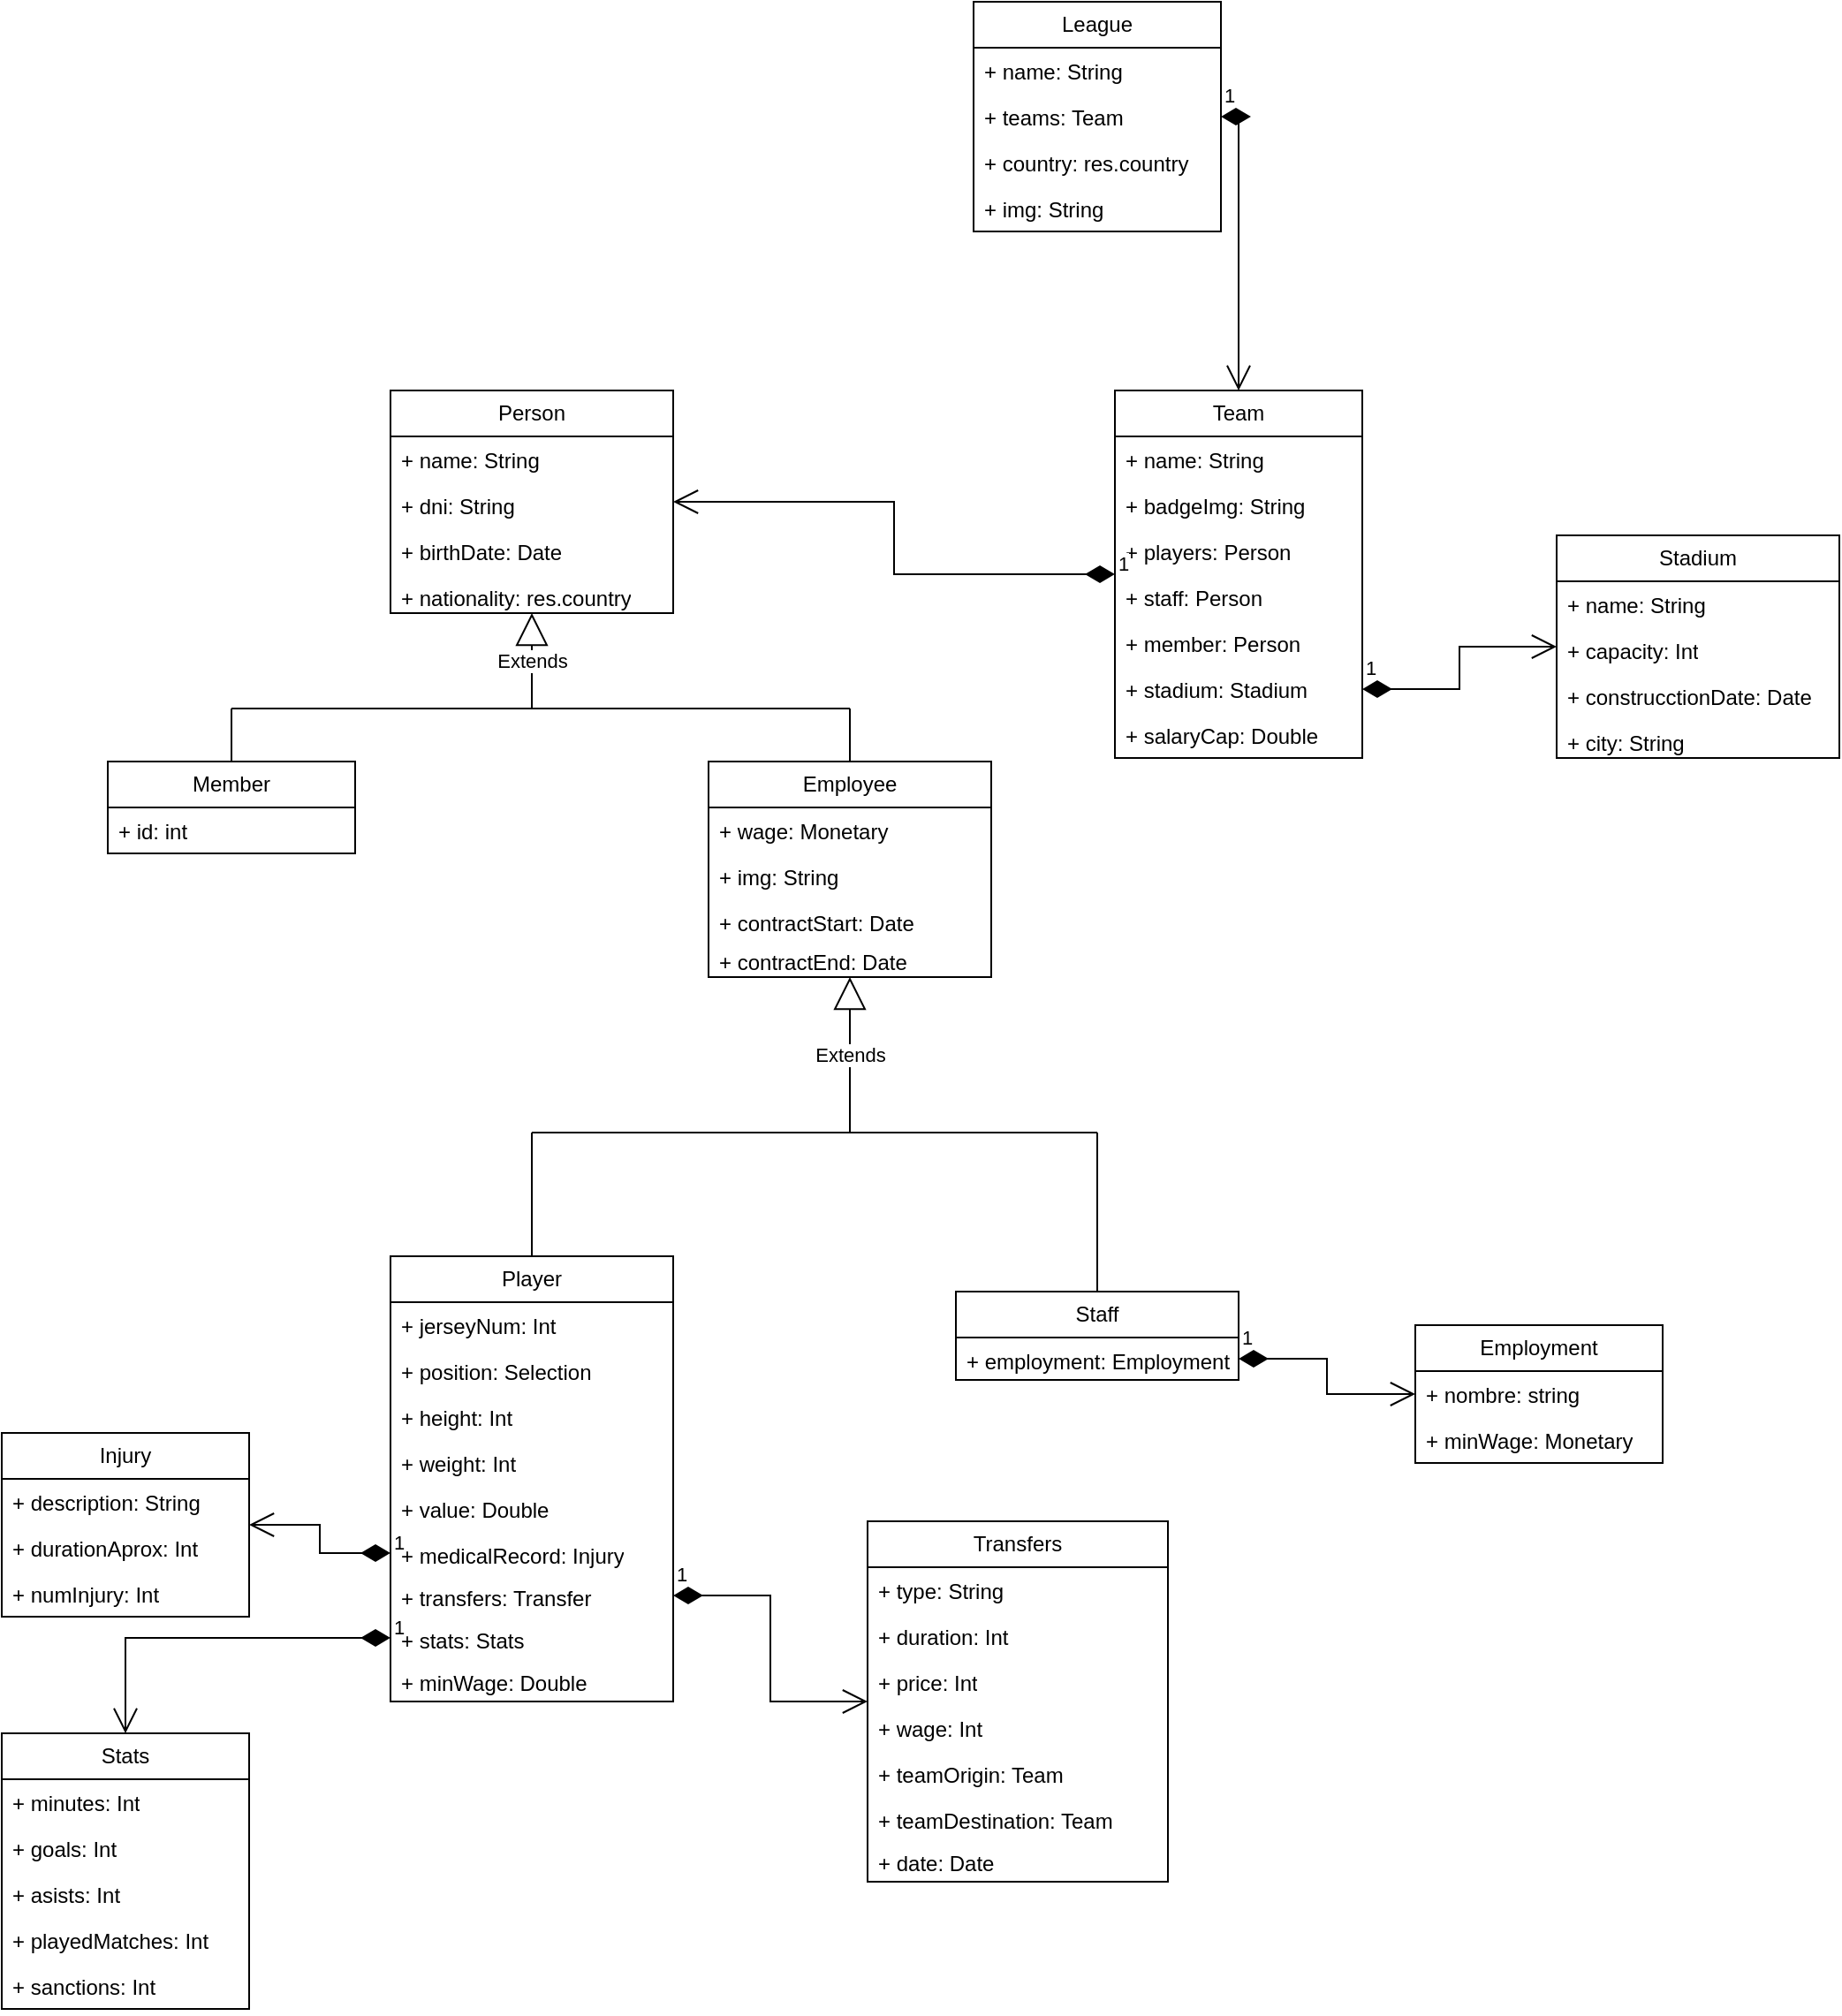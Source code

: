 <mxfile version="26.0.11">
  <diagram name="Página-1" id="ELgkHAugkpc4_x-nGh4w">
    <mxGraphModel dx="2314" dy="1132" grid="1" gridSize="10" guides="1" tooltips="1" connect="1" arrows="1" fold="1" page="1" pageScale="1" pageWidth="827" pageHeight="1169" math="0" shadow="0">
      <root>
        <mxCell id="0" />
        <mxCell id="1" parent="0" />
        <mxCell id="boJKv7_bDXSt-H2jWi81-2" value="Person" style="swimlane;fontStyle=0;childLayout=stackLayout;horizontal=1;startSize=26;fillColor=none;horizontalStack=0;resizeParent=1;resizeParentMax=0;resizeLast=0;collapsible=1;marginBottom=0;whiteSpace=wrap;html=1;" parent="1" vertex="1">
          <mxGeometry x="270" y="500" width="160" height="126" as="geometry" />
        </mxCell>
        <mxCell id="boJKv7_bDXSt-H2jWi81-3" value="+ name: String" style="text;strokeColor=none;fillColor=none;align=left;verticalAlign=top;spacingLeft=4;spacingRight=4;overflow=hidden;rotatable=0;points=[[0,0.5],[1,0.5]];portConstraint=eastwest;whiteSpace=wrap;html=1;" parent="boJKv7_bDXSt-H2jWi81-2" vertex="1">
          <mxGeometry y="26" width="160" height="26" as="geometry" />
        </mxCell>
        <mxCell id="boJKv7_bDXSt-H2jWi81-4" value="+ dni: String" style="text;strokeColor=none;fillColor=none;align=left;verticalAlign=top;spacingLeft=4;spacingRight=4;overflow=hidden;rotatable=0;points=[[0,0.5],[1,0.5]];portConstraint=eastwest;whiteSpace=wrap;html=1;" parent="boJKv7_bDXSt-H2jWi81-2" vertex="1">
          <mxGeometry y="52" width="160" height="26" as="geometry" />
        </mxCell>
        <mxCell id="boJKv7_bDXSt-H2jWi81-5" value="+ birthDate: Date" style="text;strokeColor=none;fillColor=none;align=left;verticalAlign=top;spacingLeft=4;spacingRight=4;overflow=hidden;rotatable=0;points=[[0,0.5],[1,0.5]];portConstraint=eastwest;whiteSpace=wrap;html=1;" parent="boJKv7_bDXSt-H2jWi81-2" vertex="1">
          <mxGeometry y="78" width="160" height="26" as="geometry" />
        </mxCell>
        <mxCell id="boJKv7_bDXSt-H2jWi81-6" value="+ nationality: res.country" style="text;strokeColor=none;fillColor=none;align=left;verticalAlign=top;spacingLeft=4;spacingRight=4;overflow=hidden;rotatable=0;points=[[0,0.5],[1,0.5]];portConstraint=eastwest;whiteSpace=wrap;html=1;" parent="boJKv7_bDXSt-H2jWi81-2" vertex="1">
          <mxGeometry y="104" width="160" height="22" as="geometry" />
        </mxCell>
        <mxCell id="boJKv7_bDXSt-H2jWi81-7" value="Extends" style="endArrow=block;endSize=16;endFill=0;html=1;rounded=0;" parent="1" target="boJKv7_bDXSt-H2jWi81-2" edge="1">
          <mxGeometry width="160" relative="1" as="geometry">
            <mxPoint x="350" y="680" as="sourcePoint" />
            <mxPoint x="290" y="640" as="targetPoint" />
          </mxGeometry>
        </mxCell>
        <mxCell id="boJKv7_bDXSt-H2jWi81-8" value="Employee" style="swimlane;fontStyle=0;childLayout=stackLayout;horizontal=1;startSize=26;fillColor=none;horizontalStack=0;resizeParent=1;resizeParentMax=0;resizeLast=0;collapsible=1;marginBottom=0;whiteSpace=wrap;html=1;" parent="1" vertex="1">
          <mxGeometry x="450" y="710" width="160" height="122" as="geometry" />
        </mxCell>
        <mxCell id="boJKv7_bDXSt-H2jWi81-9" value="+ wage: Monetary" style="text;strokeColor=none;fillColor=none;align=left;verticalAlign=top;spacingLeft=4;spacingRight=4;overflow=hidden;rotatable=0;points=[[0,0.5],[1,0.5]];portConstraint=eastwest;whiteSpace=wrap;html=1;" parent="boJKv7_bDXSt-H2jWi81-8" vertex="1">
          <mxGeometry y="26" width="160" height="26" as="geometry" />
        </mxCell>
        <mxCell id="boJKv7_bDXSt-H2jWi81-10" value="+ img: String" style="text;strokeColor=none;fillColor=none;align=left;verticalAlign=top;spacingLeft=4;spacingRight=4;overflow=hidden;rotatable=0;points=[[0,0.5],[1,0.5]];portConstraint=eastwest;whiteSpace=wrap;html=1;" parent="boJKv7_bDXSt-H2jWi81-8" vertex="1">
          <mxGeometry y="52" width="160" height="26" as="geometry" />
        </mxCell>
        <mxCell id="boJKv7_bDXSt-H2jWi81-11" value="+ contractStart: Date" style="text;strokeColor=none;fillColor=none;align=left;verticalAlign=top;spacingLeft=4;spacingRight=4;overflow=hidden;rotatable=0;points=[[0,0.5],[1,0.5]];portConstraint=eastwest;whiteSpace=wrap;html=1;" parent="boJKv7_bDXSt-H2jWi81-8" vertex="1">
          <mxGeometry y="78" width="160" height="22" as="geometry" />
        </mxCell>
        <mxCell id="boJKv7_bDXSt-H2jWi81-12" value="+ contractEnd: Date" style="text;strokeColor=none;fillColor=none;align=left;verticalAlign=top;spacingLeft=4;spacingRight=4;overflow=hidden;rotatable=0;points=[[0,0.5],[1,0.5]];portConstraint=eastwest;whiteSpace=wrap;html=1;" parent="boJKv7_bDXSt-H2jWi81-8" vertex="1">
          <mxGeometry y="100" width="160" height="22" as="geometry" />
        </mxCell>
        <mxCell id="boJKv7_bDXSt-H2jWi81-13" value="Member" style="swimlane;fontStyle=0;childLayout=stackLayout;horizontal=1;startSize=26;fillColor=none;horizontalStack=0;resizeParent=1;resizeParentMax=0;resizeLast=0;collapsible=1;marginBottom=0;whiteSpace=wrap;html=1;" parent="1" vertex="1">
          <mxGeometry x="110" y="710" width="140" height="52" as="geometry" />
        </mxCell>
        <mxCell id="boJKv7_bDXSt-H2jWi81-14" value="+ id: int" style="text;strokeColor=none;fillColor=none;align=left;verticalAlign=top;spacingLeft=4;spacingRight=4;overflow=hidden;rotatable=0;points=[[0,0.5],[1,0.5]];portConstraint=eastwest;whiteSpace=wrap;html=1;" parent="boJKv7_bDXSt-H2jWi81-13" vertex="1">
          <mxGeometry y="26" width="140" height="26" as="geometry" />
        </mxCell>
        <mxCell id="boJKv7_bDXSt-H2jWi81-15" value="" style="endArrow=none;html=1;rounded=0;" parent="1" edge="1">
          <mxGeometry width="50" height="50" relative="1" as="geometry">
            <mxPoint x="180" y="680" as="sourcePoint" />
            <mxPoint x="530" y="680" as="targetPoint" />
          </mxGeometry>
        </mxCell>
        <mxCell id="boJKv7_bDXSt-H2jWi81-16" value="" style="endArrow=none;html=1;rounded=0;entryX=0.5;entryY=0;entryDx=0;entryDy=0;" parent="1" target="boJKv7_bDXSt-H2jWi81-8" edge="1">
          <mxGeometry width="50" height="50" relative="1" as="geometry">
            <mxPoint x="530" y="680" as="sourcePoint" />
            <mxPoint x="390" y="930" as="targetPoint" />
          </mxGeometry>
        </mxCell>
        <mxCell id="boJKv7_bDXSt-H2jWi81-17" value="" style="endArrow=none;html=1;rounded=0;exitX=0.5;exitY=0;exitDx=0;exitDy=0;" parent="1" source="boJKv7_bDXSt-H2jWi81-13" edge="1">
          <mxGeometry width="50" height="50" relative="1" as="geometry">
            <mxPoint x="340" y="980" as="sourcePoint" />
            <mxPoint x="180" y="680" as="targetPoint" />
          </mxGeometry>
        </mxCell>
        <mxCell id="boJKv7_bDXSt-H2jWi81-18" value="Employment" style="swimlane;fontStyle=0;childLayout=stackLayout;horizontal=1;startSize=26;fillColor=none;horizontalStack=0;resizeParent=1;resizeParentMax=0;resizeLast=0;collapsible=1;marginBottom=0;whiteSpace=wrap;html=1;" parent="1" vertex="1">
          <mxGeometry x="850" y="1029" width="140" height="78" as="geometry" />
        </mxCell>
        <mxCell id="boJKv7_bDXSt-H2jWi81-19" value="+ nombre: string" style="text;strokeColor=none;fillColor=none;align=left;verticalAlign=top;spacingLeft=4;spacingRight=4;overflow=hidden;rotatable=0;points=[[0,0.5],[1,0.5]];portConstraint=eastwest;whiteSpace=wrap;html=1;" parent="boJKv7_bDXSt-H2jWi81-18" vertex="1">
          <mxGeometry y="26" width="140" height="26" as="geometry" />
        </mxCell>
        <mxCell id="boJKv7_bDXSt-H2jWi81-20" value="+ minWage: Monetary" style="text;strokeColor=none;fillColor=none;align=left;verticalAlign=top;spacingLeft=4;spacingRight=4;overflow=hidden;rotatable=0;points=[[0,0.5],[1,0.5]];portConstraint=eastwest;whiteSpace=wrap;html=1;" parent="boJKv7_bDXSt-H2jWi81-18" vertex="1">
          <mxGeometry y="52" width="140" height="26" as="geometry" />
        </mxCell>
        <mxCell id="boJKv7_bDXSt-H2jWi81-21" value="Extends" style="endArrow=block;endSize=16;endFill=0;html=1;rounded=0;" parent="1" target="boJKv7_bDXSt-H2jWi81-8" edge="1">
          <mxGeometry width="160" relative="1" as="geometry">
            <mxPoint x="530" y="920" as="sourcePoint" />
            <mxPoint x="360" y="660" as="targetPoint" />
          </mxGeometry>
        </mxCell>
        <mxCell id="boJKv7_bDXSt-H2jWi81-22" value="Player" style="swimlane;fontStyle=0;childLayout=stackLayout;horizontal=1;startSize=26;fillColor=none;horizontalStack=0;resizeParent=1;resizeParentMax=0;resizeLast=0;collapsible=1;marginBottom=0;whiteSpace=wrap;html=1;" parent="1" vertex="1">
          <mxGeometry x="270" y="990" width="160" height="252" as="geometry" />
        </mxCell>
        <mxCell id="boJKv7_bDXSt-H2jWi81-23" value="+ jerseyNum: Int" style="text;strokeColor=none;fillColor=none;align=left;verticalAlign=top;spacingLeft=4;spacingRight=4;overflow=hidden;rotatable=0;points=[[0,0.5],[1,0.5]];portConstraint=eastwest;whiteSpace=wrap;html=1;" parent="boJKv7_bDXSt-H2jWi81-22" vertex="1">
          <mxGeometry y="26" width="160" height="26" as="geometry" />
        </mxCell>
        <mxCell id="boJKv7_bDXSt-H2jWi81-24" value="+ position: Selection" style="text;strokeColor=none;fillColor=none;align=left;verticalAlign=top;spacingLeft=4;spacingRight=4;overflow=hidden;rotatable=0;points=[[0,0.5],[1,0.5]];portConstraint=eastwest;whiteSpace=wrap;html=1;" parent="boJKv7_bDXSt-H2jWi81-22" vertex="1">
          <mxGeometry y="52" width="160" height="26" as="geometry" />
        </mxCell>
        <mxCell id="boJKv7_bDXSt-H2jWi81-25" value="+ height: Int" style="text;strokeColor=none;fillColor=none;align=left;verticalAlign=top;spacingLeft=4;spacingRight=4;overflow=hidden;rotatable=0;points=[[0,0.5],[1,0.5]];portConstraint=eastwest;whiteSpace=wrap;html=1;" parent="boJKv7_bDXSt-H2jWi81-22" vertex="1">
          <mxGeometry y="78" width="160" height="26" as="geometry" />
        </mxCell>
        <mxCell id="boJKv7_bDXSt-H2jWi81-26" value="+ weight: Int" style="text;strokeColor=none;fillColor=none;align=left;verticalAlign=top;spacingLeft=4;spacingRight=4;overflow=hidden;rotatable=0;points=[[0,0.5],[1,0.5]];portConstraint=eastwest;whiteSpace=wrap;html=1;" parent="boJKv7_bDXSt-H2jWi81-22" vertex="1">
          <mxGeometry y="104" width="160" height="26" as="geometry" />
        </mxCell>
        <mxCell id="boJKv7_bDXSt-H2jWi81-27" value="+ value: Double" style="text;strokeColor=none;fillColor=none;align=left;verticalAlign=top;spacingLeft=4;spacingRight=4;overflow=hidden;rotatable=0;points=[[0,0.5],[1,0.5]];portConstraint=eastwest;whiteSpace=wrap;html=1;" parent="boJKv7_bDXSt-H2jWi81-22" vertex="1">
          <mxGeometry y="130" width="160" height="26" as="geometry" />
        </mxCell>
        <mxCell id="boJKv7_bDXSt-H2jWi81-28" value="+ medicalRecord: Injury" style="text;strokeColor=none;fillColor=none;align=left;verticalAlign=top;spacingLeft=4;spacingRight=4;overflow=hidden;rotatable=0;points=[[0,0.5],[1,0.5]];portConstraint=eastwest;whiteSpace=wrap;html=1;" parent="boJKv7_bDXSt-H2jWi81-22" vertex="1">
          <mxGeometry y="156" width="160" height="24" as="geometry" />
        </mxCell>
        <mxCell id="boJKv7_bDXSt-H2jWi81-29" value="+ transfers: Transfer" style="text;strokeColor=none;fillColor=none;align=left;verticalAlign=top;spacingLeft=4;spacingRight=4;overflow=hidden;rotatable=0;points=[[0,0.5],[1,0.5]];portConstraint=eastwest;whiteSpace=wrap;html=1;" parent="boJKv7_bDXSt-H2jWi81-22" vertex="1">
          <mxGeometry y="180" width="160" height="24" as="geometry" />
        </mxCell>
        <mxCell id="boJKv7_bDXSt-H2jWi81-30" value="+ stats: Stats" style="text;strokeColor=none;fillColor=none;align=left;verticalAlign=top;spacingLeft=4;spacingRight=4;overflow=hidden;rotatable=0;points=[[0,0.5],[1,0.5]];portConstraint=eastwest;whiteSpace=wrap;html=1;" parent="boJKv7_bDXSt-H2jWi81-22" vertex="1">
          <mxGeometry y="204" width="160" height="24" as="geometry" />
        </mxCell>
        <mxCell id="boJKv7_bDXSt-H2jWi81-31" value="+ minWage: Double" style="text;strokeColor=none;fillColor=none;align=left;verticalAlign=top;spacingLeft=4;spacingRight=4;overflow=hidden;rotatable=0;points=[[0,0.5],[1,0.5]];portConstraint=eastwest;whiteSpace=wrap;html=1;" parent="boJKv7_bDXSt-H2jWi81-22" vertex="1">
          <mxGeometry y="228" width="160" height="24" as="geometry" />
        </mxCell>
        <mxCell id="boJKv7_bDXSt-H2jWi81-32" value="Staff" style="swimlane;fontStyle=0;childLayout=stackLayout;horizontal=1;startSize=26;fillColor=none;horizontalStack=0;resizeParent=1;resizeParentMax=0;resizeLast=0;collapsible=1;marginBottom=0;whiteSpace=wrap;html=1;" parent="1" vertex="1">
          <mxGeometry x="590" y="1010" width="160" height="50" as="geometry" />
        </mxCell>
        <mxCell id="boJKv7_bDXSt-H2jWi81-33" value="+ employment: Employment" style="text;strokeColor=none;fillColor=none;align=left;verticalAlign=top;spacingLeft=4;spacingRight=4;overflow=hidden;rotatable=0;points=[[0,0.5],[1,0.5]];portConstraint=eastwest;whiteSpace=wrap;html=1;" parent="boJKv7_bDXSt-H2jWi81-32" vertex="1">
          <mxGeometry y="26" width="160" height="24" as="geometry" />
        </mxCell>
        <mxCell id="boJKv7_bDXSt-H2jWi81-36" value="" style="endArrow=none;html=1;rounded=0;exitX=0.5;exitY=0;exitDx=0;exitDy=0;" parent="1" source="boJKv7_bDXSt-H2jWi81-22" edge="1">
          <mxGeometry width="50" height="50" relative="1" as="geometry">
            <mxPoint x="260" y="1140" as="sourcePoint" />
            <mxPoint x="350" y="920" as="targetPoint" />
          </mxGeometry>
        </mxCell>
        <mxCell id="boJKv7_bDXSt-H2jWi81-37" value="" style="endArrow=none;html=1;rounded=0;exitX=0.5;exitY=0;exitDx=0;exitDy=0;" parent="1" source="boJKv7_bDXSt-H2jWi81-32" edge="1">
          <mxGeometry width="50" height="50" relative="1" as="geometry">
            <mxPoint x="310" y="1110" as="sourcePoint" />
            <mxPoint x="670" y="920" as="targetPoint" />
          </mxGeometry>
        </mxCell>
        <mxCell id="boJKv7_bDXSt-H2jWi81-38" value="" style="endArrow=none;html=1;rounded=0;" parent="1" edge="1">
          <mxGeometry width="50" height="50" relative="1" as="geometry">
            <mxPoint x="350" y="920" as="sourcePoint" />
            <mxPoint x="670" y="920" as="targetPoint" />
          </mxGeometry>
        </mxCell>
        <mxCell id="boJKv7_bDXSt-H2jWi81-42" value="Injury" style="swimlane;fontStyle=0;childLayout=stackLayout;horizontal=1;startSize=26;fillColor=none;horizontalStack=0;resizeParent=1;resizeParentMax=0;resizeLast=0;collapsible=1;marginBottom=0;whiteSpace=wrap;html=1;" parent="1" vertex="1">
          <mxGeometry x="50" y="1090" width="140" height="104" as="geometry" />
        </mxCell>
        <mxCell id="boJKv7_bDXSt-H2jWi81-43" value="+ description: String" style="text;strokeColor=none;fillColor=none;align=left;verticalAlign=top;spacingLeft=4;spacingRight=4;overflow=hidden;rotatable=0;points=[[0,0.5],[1,0.5]];portConstraint=eastwest;whiteSpace=wrap;html=1;" parent="boJKv7_bDXSt-H2jWi81-42" vertex="1">
          <mxGeometry y="26" width="140" height="26" as="geometry" />
        </mxCell>
        <mxCell id="boJKv7_bDXSt-H2jWi81-44" value="+ durationAprox: Int" style="text;strokeColor=none;fillColor=none;align=left;verticalAlign=top;spacingLeft=4;spacingRight=4;overflow=hidden;rotatable=0;points=[[0,0.5],[1,0.5]];portConstraint=eastwest;whiteSpace=wrap;html=1;" parent="boJKv7_bDXSt-H2jWi81-42" vertex="1">
          <mxGeometry y="52" width="140" height="26" as="geometry" />
        </mxCell>
        <mxCell id="boJKv7_bDXSt-H2jWi81-45" value="+ numInjury: Int" style="text;strokeColor=none;fillColor=none;align=left;verticalAlign=top;spacingLeft=4;spacingRight=4;overflow=hidden;rotatable=0;points=[[0,0.5],[1,0.5]];portConstraint=eastwest;whiteSpace=wrap;html=1;" parent="boJKv7_bDXSt-H2jWi81-42" vertex="1">
          <mxGeometry y="78" width="140" height="26" as="geometry" />
        </mxCell>
        <mxCell id="boJKv7_bDXSt-H2jWi81-46" value="1" style="endArrow=open;html=1;endSize=12;startArrow=diamondThin;startSize=14;startFill=1;edgeStyle=orthogonalEdgeStyle;align=left;verticalAlign=bottom;rounded=0;" parent="1" source="boJKv7_bDXSt-H2jWi81-28" target="boJKv7_bDXSt-H2jWi81-42" edge="1">
          <mxGeometry x="-1" y="3" relative="1" as="geometry">
            <mxPoint x="290" y="1099.26" as="sourcePoint" />
            <mxPoint x="200" y="1086.26" as="targetPoint" />
          </mxGeometry>
        </mxCell>
        <mxCell id="boJKv7_bDXSt-H2jWi81-47" value="Stats" style="swimlane;fontStyle=0;childLayout=stackLayout;horizontal=1;startSize=26;fillColor=none;horizontalStack=0;resizeParent=1;resizeParentMax=0;resizeLast=0;collapsible=1;marginBottom=0;whiteSpace=wrap;html=1;" parent="1" vertex="1">
          <mxGeometry x="50" y="1260" width="140" height="156" as="geometry" />
        </mxCell>
        <mxCell id="boJKv7_bDXSt-H2jWi81-48" value="+ minutes: Int" style="text;strokeColor=none;fillColor=none;align=left;verticalAlign=top;spacingLeft=4;spacingRight=4;overflow=hidden;rotatable=0;points=[[0,0.5],[1,0.5]];portConstraint=eastwest;whiteSpace=wrap;html=1;" parent="boJKv7_bDXSt-H2jWi81-47" vertex="1">
          <mxGeometry y="26" width="140" height="26" as="geometry" />
        </mxCell>
        <mxCell id="boJKv7_bDXSt-H2jWi81-49" value="+ goals: Int" style="text;strokeColor=none;fillColor=none;align=left;verticalAlign=top;spacingLeft=4;spacingRight=4;overflow=hidden;rotatable=0;points=[[0,0.5],[1,0.5]];portConstraint=eastwest;whiteSpace=wrap;html=1;" parent="boJKv7_bDXSt-H2jWi81-47" vertex="1">
          <mxGeometry y="52" width="140" height="26" as="geometry" />
        </mxCell>
        <mxCell id="boJKv7_bDXSt-H2jWi81-50" value="+ asists: Int" style="text;strokeColor=none;fillColor=none;align=left;verticalAlign=top;spacingLeft=4;spacingRight=4;overflow=hidden;rotatable=0;points=[[0,0.5],[1,0.5]];portConstraint=eastwest;whiteSpace=wrap;html=1;" parent="boJKv7_bDXSt-H2jWi81-47" vertex="1">
          <mxGeometry y="78" width="140" height="26" as="geometry" />
        </mxCell>
        <mxCell id="boJKv7_bDXSt-H2jWi81-51" value="+ playedMatches: Int" style="text;strokeColor=none;fillColor=none;align=left;verticalAlign=top;spacingLeft=4;spacingRight=4;overflow=hidden;rotatable=0;points=[[0,0.5],[1,0.5]];portConstraint=eastwest;whiteSpace=wrap;html=1;" parent="boJKv7_bDXSt-H2jWi81-47" vertex="1">
          <mxGeometry y="104" width="140" height="26" as="geometry" />
        </mxCell>
        <mxCell id="boJKv7_bDXSt-H2jWi81-52" value="+ sanctions: Int" style="text;strokeColor=none;fillColor=none;align=left;verticalAlign=top;spacingLeft=4;spacingRight=4;overflow=hidden;rotatable=0;points=[[0,0.5],[1,0.5]];portConstraint=eastwest;whiteSpace=wrap;html=1;" parent="boJKv7_bDXSt-H2jWi81-47" vertex="1">
          <mxGeometry y="130" width="140" height="26" as="geometry" />
        </mxCell>
        <mxCell id="boJKv7_bDXSt-H2jWi81-53" value="1" style="endArrow=open;html=1;endSize=12;startArrow=diamondThin;startSize=14;startFill=1;edgeStyle=orthogonalEdgeStyle;align=left;verticalAlign=bottom;rounded=0;" parent="1" source="boJKv7_bDXSt-H2jWi81-30" target="boJKv7_bDXSt-H2jWi81-47" edge="1">
          <mxGeometry x="-1" y="3" relative="1" as="geometry">
            <mxPoint x="280" y="1168" as="sourcePoint" />
            <mxPoint x="200" y="1156" as="targetPoint" />
          </mxGeometry>
        </mxCell>
        <mxCell id="boJKv7_bDXSt-H2jWi81-54" value="1" style="endArrow=open;html=1;endSize=12;startArrow=diamondThin;startSize=14;startFill=1;edgeStyle=orthogonalEdgeStyle;align=left;verticalAlign=bottom;rounded=0;" parent="1" source="boJKv7_bDXSt-H2jWi81-33" target="boJKv7_bDXSt-H2jWi81-18" edge="1">
          <mxGeometry x="-1" y="3" relative="1" as="geometry">
            <mxPoint x="620" y="853" as="sourcePoint" />
            <mxPoint x="740" y="839" as="targetPoint" />
          </mxGeometry>
        </mxCell>
        <mxCell id="boJKv7_bDXSt-H2jWi81-55" value="Team" style="swimlane;fontStyle=0;childLayout=stackLayout;horizontal=1;startSize=26;fillColor=none;horizontalStack=0;resizeParent=1;resizeParentMax=0;resizeLast=0;collapsible=1;marginBottom=0;whiteSpace=wrap;html=1;" parent="1" vertex="1">
          <mxGeometry x="680" y="500" width="140" height="208" as="geometry" />
        </mxCell>
        <mxCell id="boJKv7_bDXSt-H2jWi81-56" value="+ name: String" style="text;strokeColor=none;fillColor=none;align=left;verticalAlign=top;spacingLeft=4;spacingRight=4;overflow=hidden;rotatable=0;points=[[0,0.5],[1,0.5]];portConstraint=eastwest;whiteSpace=wrap;html=1;" parent="boJKv7_bDXSt-H2jWi81-55" vertex="1">
          <mxGeometry y="26" width="140" height="26" as="geometry" />
        </mxCell>
        <mxCell id="boJKv7_bDXSt-H2jWi81-57" value="+ badgeImg: String" style="text;strokeColor=none;fillColor=none;align=left;verticalAlign=top;spacingLeft=4;spacingRight=4;overflow=hidden;rotatable=0;points=[[0,0.5],[1,0.5]];portConstraint=eastwest;whiteSpace=wrap;html=1;" parent="boJKv7_bDXSt-H2jWi81-55" vertex="1">
          <mxGeometry y="52" width="140" height="26" as="geometry" />
        </mxCell>
        <mxCell id="boJKv7_bDXSt-H2jWi81-58" value="+ players: Person" style="text;strokeColor=none;fillColor=none;align=left;verticalAlign=top;spacingLeft=4;spacingRight=4;overflow=hidden;rotatable=0;points=[[0,0.5],[1,0.5]];portConstraint=eastwest;whiteSpace=wrap;html=1;" parent="boJKv7_bDXSt-H2jWi81-55" vertex="1">
          <mxGeometry y="78" width="140" height="26" as="geometry" />
        </mxCell>
        <mxCell id="boJKv7_bDXSt-H2jWi81-59" value="+ staff: Person" style="text;strokeColor=none;fillColor=none;align=left;verticalAlign=top;spacingLeft=4;spacingRight=4;overflow=hidden;rotatable=0;points=[[0,0.5],[1,0.5]];portConstraint=eastwest;whiteSpace=wrap;html=1;" parent="boJKv7_bDXSt-H2jWi81-55" vertex="1">
          <mxGeometry y="104" width="140" height="26" as="geometry" />
        </mxCell>
        <mxCell id="boJKv7_bDXSt-H2jWi81-60" value="+ member: Person" style="text;strokeColor=none;fillColor=none;align=left;verticalAlign=top;spacingLeft=4;spacingRight=4;overflow=hidden;rotatable=0;points=[[0,0.5],[1,0.5]];portConstraint=eastwest;whiteSpace=wrap;html=1;" parent="boJKv7_bDXSt-H2jWi81-55" vertex="1">
          <mxGeometry y="130" width="140" height="26" as="geometry" />
        </mxCell>
        <mxCell id="boJKv7_bDXSt-H2jWi81-61" value="+ stadium: Stadium" style="text;strokeColor=none;fillColor=none;align=left;verticalAlign=top;spacingLeft=4;spacingRight=4;overflow=hidden;rotatable=0;points=[[0,0.5],[1,0.5]];portConstraint=eastwest;whiteSpace=wrap;html=1;" parent="boJKv7_bDXSt-H2jWi81-55" vertex="1">
          <mxGeometry y="156" width="140" height="26" as="geometry" />
        </mxCell>
        <mxCell id="boJKv7_bDXSt-H2jWi81-62" value="+ salaryCap: Double" style="text;strokeColor=none;fillColor=none;align=left;verticalAlign=top;spacingLeft=4;spacingRight=4;overflow=hidden;rotatable=0;points=[[0,0.5],[1,0.5]];portConstraint=eastwest;whiteSpace=wrap;html=1;" parent="boJKv7_bDXSt-H2jWi81-55" vertex="1">
          <mxGeometry y="182" width="140" height="26" as="geometry" />
        </mxCell>
        <mxCell id="boJKv7_bDXSt-H2jWi81-63" value="Stadium" style="swimlane;fontStyle=0;childLayout=stackLayout;horizontal=1;startSize=26;fillColor=none;horizontalStack=0;resizeParent=1;resizeParentMax=0;resizeLast=0;collapsible=1;marginBottom=0;whiteSpace=wrap;html=1;" parent="1" vertex="1">
          <mxGeometry x="930" y="582" width="160" height="126" as="geometry" />
        </mxCell>
        <mxCell id="boJKv7_bDXSt-H2jWi81-64" value="+ name: String" style="text;strokeColor=none;fillColor=none;align=left;verticalAlign=top;spacingLeft=4;spacingRight=4;overflow=hidden;rotatable=0;points=[[0,0.5],[1,0.5]];portConstraint=eastwest;whiteSpace=wrap;html=1;" parent="boJKv7_bDXSt-H2jWi81-63" vertex="1">
          <mxGeometry y="26" width="160" height="26" as="geometry" />
        </mxCell>
        <mxCell id="boJKv7_bDXSt-H2jWi81-65" value="+ capacity: Int" style="text;strokeColor=none;fillColor=none;align=left;verticalAlign=top;spacingLeft=4;spacingRight=4;overflow=hidden;rotatable=0;points=[[0,0.5],[1,0.5]];portConstraint=eastwest;whiteSpace=wrap;html=1;" parent="boJKv7_bDXSt-H2jWi81-63" vertex="1">
          <mxGeometry y="52" width="160" height="26" as="geometry" />
        </mxCell>
        <mxCell id="boJKv7_bDXSt-H2jWi81-66" value="+ construcctionDate: Date" style="text;strokeColor=none;fillColor=none;align=left;verticalAlign=top;spacingLeft=4;spacingRight=4;overflow=hidden;rotatable=0;points=[[0,0.5],[1,0.5]];portConstraint=eastwest;whiteSpace=wrap;html=1;" parent="boJKv7_bDXSt-H2jWi81-63" vertex="1">
          <mxGeometry y="78" width="160" height="26" as="geometry" />
        </mxCell>
        <mxCell id="boJKv7_bDXSt-H2jWi81-67" value="+ city: String" style="text;strokeColor=none;fillColor=none;align=left;verticalAlign=top;spacingLeft=4;spacingRight=4;overflow=hidden;rotatable=0;points=[[0,0.5],[1,0.5]];portConstraint=eastwest;whiteSpace=wrap;html=1;" parent="boJKv7_bDXSt-H2jWi81-63" vertex="1">
          <mxGeometry y="104" width="160" height="22" as="geometry" />
        </mxCell>
        <mxCell id="boJKv7_bDXSt-H2jWi81-68" value="1" style="endArrow=open;html=1;endSize=12;startArrow=diamondThin;startSize=14;startFill=1;edgeStyle=orthogonalEdgeStyle;align=left;verticalAlign=bottom;rounded=0;" parent="1" source="boJKv7_bDXSt-H2jWi81-61" target="boJKv7_bDXSt-H2jWi81-63" edge="1">
          <mxGeometry x="-1" y="3" relative="1" as="geometry">
            <mxPoint x="750" y="1059" as="sourcePoint" />
            <mxPoint x="860" y="1078" as="targetPoint" />
          </mxGeometry>
        </mxCell>
        <mxCell id="boJKv7_bDXSt-H2jWi81-69" value="League" style="swimlane;fontStyle=0;childLayout=stackLayout;horizontal=1;startSize=26;fillColor=none;horizontalStack=0;resizeParent=1;resizeParentMax=0;resizeLast=0;collapsible=1;marginBottom=0;whiteSpace=wrap;html=1;" parent="1" vertex="1">
          <mxGeometry x="600" y="280" width="140" height="130" as="geometry" />
        </mxCell>
        <mxCell id="boJKv7_bDXSt-H2jWi81-70" value="+ name: String" style="text;strokeColor=none;fillColor=none;align=left;verticalAlign=top;spacingLeft=4;spacingRight=4;overflow=hidden;rotatable=0;points=[[0,0.5],[1,0.5]];portConstraint=eastwest;whiteSpace=wrap;html=1;" parent="boJKv7_bDXSt-H2jWi81-69" vertex="1">
          <mxGeometry y="26" width="140" height="26" as="geometry" />
        </mxCell>
        <mxCell id="boJKv7_bDXSt-H2jWi81-71" value="+ teams: Team" style="text;strokeColor=none;fillColor=none;align=left;verticalAlign=top;spacingLeft=4;spacingRight=4;overflow=hidden;rotatable=0;points=[[0,0.5],[1,0.5]];portConstraint=eastwest;whiteSpace=wrap;html=1;" parent="boJKv7_bDXSt-H2jWi81-69" vertex="1">
          <mxGeometry y="52" width="140" height="26" as="geometry" />
        </mxCell>
        <mxCell id="boJKv7_bDXSt-H2jWi81-72" value="+ country: res.country" style="text;strokeColor=none;fillColor=none;align=left;verticalAlign=top;spacingLeft=4;spacingRight=4;overflow=hidden;rotatable=0;points=[[0,0.5],[1,0.5]];portConstraint=eastwest;whiteSpace=wrap;html=1;" parent="boJKv7_bDXSt-H2jWi81-69" vertex="1">
          <mxGeometry y="78" width="140" height="26" as="geometry" />
        </mxCell>
        <mxCell id="boJKv7_bDXSt-H2jWi81-73" value="+ img: String" style="text;strokeColor=none;fillColor=none;align=left;verticalAlign=top;spacingLeft=4;spacingRight=4;overflow=hidden;rotatable=0;points=[[0,0.5],[1,0.5]];portConstraint=eastwest;whiteSpace=wrap;html=1;" parent="boJKv7_bDXSt-H2jWi81-69" vertex="1">
          <mxGeometry y="104" width="140" height="26" as="geometry" />
        </mxCell>
        <mxCell id="boJKv7_bDXSt-H2jWi81-74" value="1" style="endArrow=open;html=1;endSize=12;startArrow=diamondThin;startSize=14;startFill=1;edgeStyle=orthogonalEdgeStyle;align=left;verticalAlign=bottom;rounded=0;" parent="1" source="boJKv7_bDXSt-H2jWi81-71" target="boJKv7_bDXSt-H2jWi81-55" edge="1">
          <mxGeometry x="-1" y="3" relative="1" as="geometry">
            <mxPoint x="820" y="679" as="sourcePoint" />
            <mxPoint x="940" y="655" as="targetPoint" />
          </mxGeometry>
        </mxCell>
        <mxCell id="boJKv7_bDXSt-H2jWi81-75" value="1" style="endArrow=open;html=1;endSize=12;startArrow=diamondThin;startSize=14;startFill=1;edgeStyle=orthogonalEdgeStyle;align=left;verticalAlign=bottom;rounded=0;" parent="1" source="boJKv7_bDXSt-H2jWi81-55" target="boJKv7_bDXSt-H2jWi81-2" edge="1">
          <mxGeometry x="-1" y="3" relative="1" as="geometry">
            <mxPoint x="830" y="679" as="sourcePoint" />
            <mxPoint x="940" y="655" as="targetPoint" />
          </mxGeometry>
        </mxCell>
        <mxCell id="boJKv7_bDXSt-H2jWi81-76" value="Transfers" style="swimlane;fontStyle=0;childLayout=stackLayout;horizontal=1;startSize=26;fillColor=none;horizontalStack=0;resizeParent=1;resizeParentMax=0;resizeLast=0;collapsible=1;marginBottom=0;whiteSpace=wrap;html=1;" parent="1" vertex="1">
          <mxGeometry x="540" y="1140" width="170" height="204" as="geometry" />
        </mxCell>
        <mxCell id="boJKv7_bDXSt-H2jWi81-77" value="+ type: String" style="text;strokeColor=none;fillColor=none;align=left;verticalAlign=top;spacingLeft=4;spacingRight=4;overflow=hidden;rotatable=0;points=[[0,0.5],[1,0.5]];portConstraint=eastwest;whiteSpace=wrap;html=1;" parent="boJKv7_bDXSt-H2jWi81-76" vertex="1">
          <mxGeometry y="26" width="170" height="26" as="geometry" />
        </mxCell>
        <mxCell id="boJKv7_bDXSt-H2jWi81-78" value="+ duration: Int" style="text;strokeColor=none;fillColor=none;align=left;verticalAlign=top;spacingLeft=4;spacingRight=4;overflow=hidden;rotatable=0;points=[[0,0.5],[1,0.5]];portConstraint=eastwest;whiteSpace=wrap;html=1;" parent="boJKv7_bDXSt-H2jWi81-76" vertex="1">
          <mxGeometry y="52" width="170" height="26" as="geometry" />
        </mxCell>
        <mxCell id="boJKv7_bDXSt-H2jWi81-79" value="+ price: Int" style="text;strokeColor=none;fillColor=none;align=left;verticalAlign=top;spacingLeft=4;spacingRight=4;overflow=hidden;rotatable=0;points=[[0,0.5],[1,0.5]];portConstraint=eastwest;whiteSpace=wrap;html=1;" parent="boJKv7_bDXSt-H2jWi81-76" vertex="1">
          <mxGeometry y="78" width="170" height="26" as="geometry" />
        </mxCell>
        <mxCell id="boJKv7_bDXSt-H2jWi81-80" value="+ wage: Int" style="text;strokeColor=none;fillColor=none;align=left;verticalAlign=top;spacingLeft=4;spacingRight=4;overflow=hidden;rotatable=0;points=[[0,0.5],[1,0.5]];portConstraint=eastwest;whiteSpace=wrap;html=1;" parent="boJKv7_bDXSt-H2jWi81-76" vertex="1">
          <mxGeometry y="104" width="170" height="26" as="geometry" />
        </mxCell>
        <mxCell id="boJKv7_bDXSt-H2jWi81-81" value="+ teamOrigin: Team" style="text;strokeColor=none;fillColor=none;align=left;verticalAlign=top;spacingLeft=4;spacingRight=4;overflow=hidden;rotatable=0;points=[[0,0.5],[1,0.5]];portConstraint=eastwest;whiteSpace=wrap;html=1;" parent="boJKv7_bDXSt-H2jWi81-76" vertex="1">
          <mxGeometry y="130" width="170" height="26" as="geometry" />
        </mxCell>
        <mxCell id="boJKv7_bDXSt-H2jWi81-82" value="+ teamDestination: Team" style="text;strokeColor=none;fillColor=none;align=left;verticalAlign=top;spacingLeft=4;spacingRight=4;overflow=hidden;rotatable=0;points=[[0,0.5],[1,0.5]];portConstraint=eastwest;whiteSpace=wrap;html=1;" parent="boJKv7_bDXSt-H2jWi81-76" vertex="1">
          <mxGeometry y="156" width="170" height="24" as="geometry" />
        </mxCell>
        <mxCell id="boJKv7_bDXSt-H2jWi81-83" value="+ date: Date" style="text;strokeColor=none;fillColor=none;align=left;verticalAlign=top;spacingLeft=4;spacingRight=4;overflow=hidden;rotatable=0;points=[[0,0.5],[1,0.5]];portConstraint=eastwest;whiteSpace=wrap;html=1;" parent="boJKv7_bDXSt-H2jWi81-76" vertex="1">
          <mxGeometry y="180" width="170" height="24" as="geometry" />
        </mxCell>
        <mxCell id="boJKv7_bDXSt-H2jWi81-84" value="1" style="endArrow=open;html=1;endSize=12;startArrow=diamondThin;startSize=14;startFill=1;edgeStyle=orthogonalEdgeStyle;align=left;verticalAlign=bottom;rounded=0;" parent="1" source="boJKv7_bDXSt-H2jWi81-29" target="boJKv7_bDXSt-H2jWi81-76" edge="1">
          <mxGeometry x="-1" y="3" relative="1" as="geometry">
            <mxPoint x="280" y="1168" as="sourcePoint" />
            <mxPoint x="200" y="1152" as="targetPoint" />
          </mxGeometry>
        </mxCell>
      </root>
    </mxGraphModel>
  </diagram>
</mxfile>
